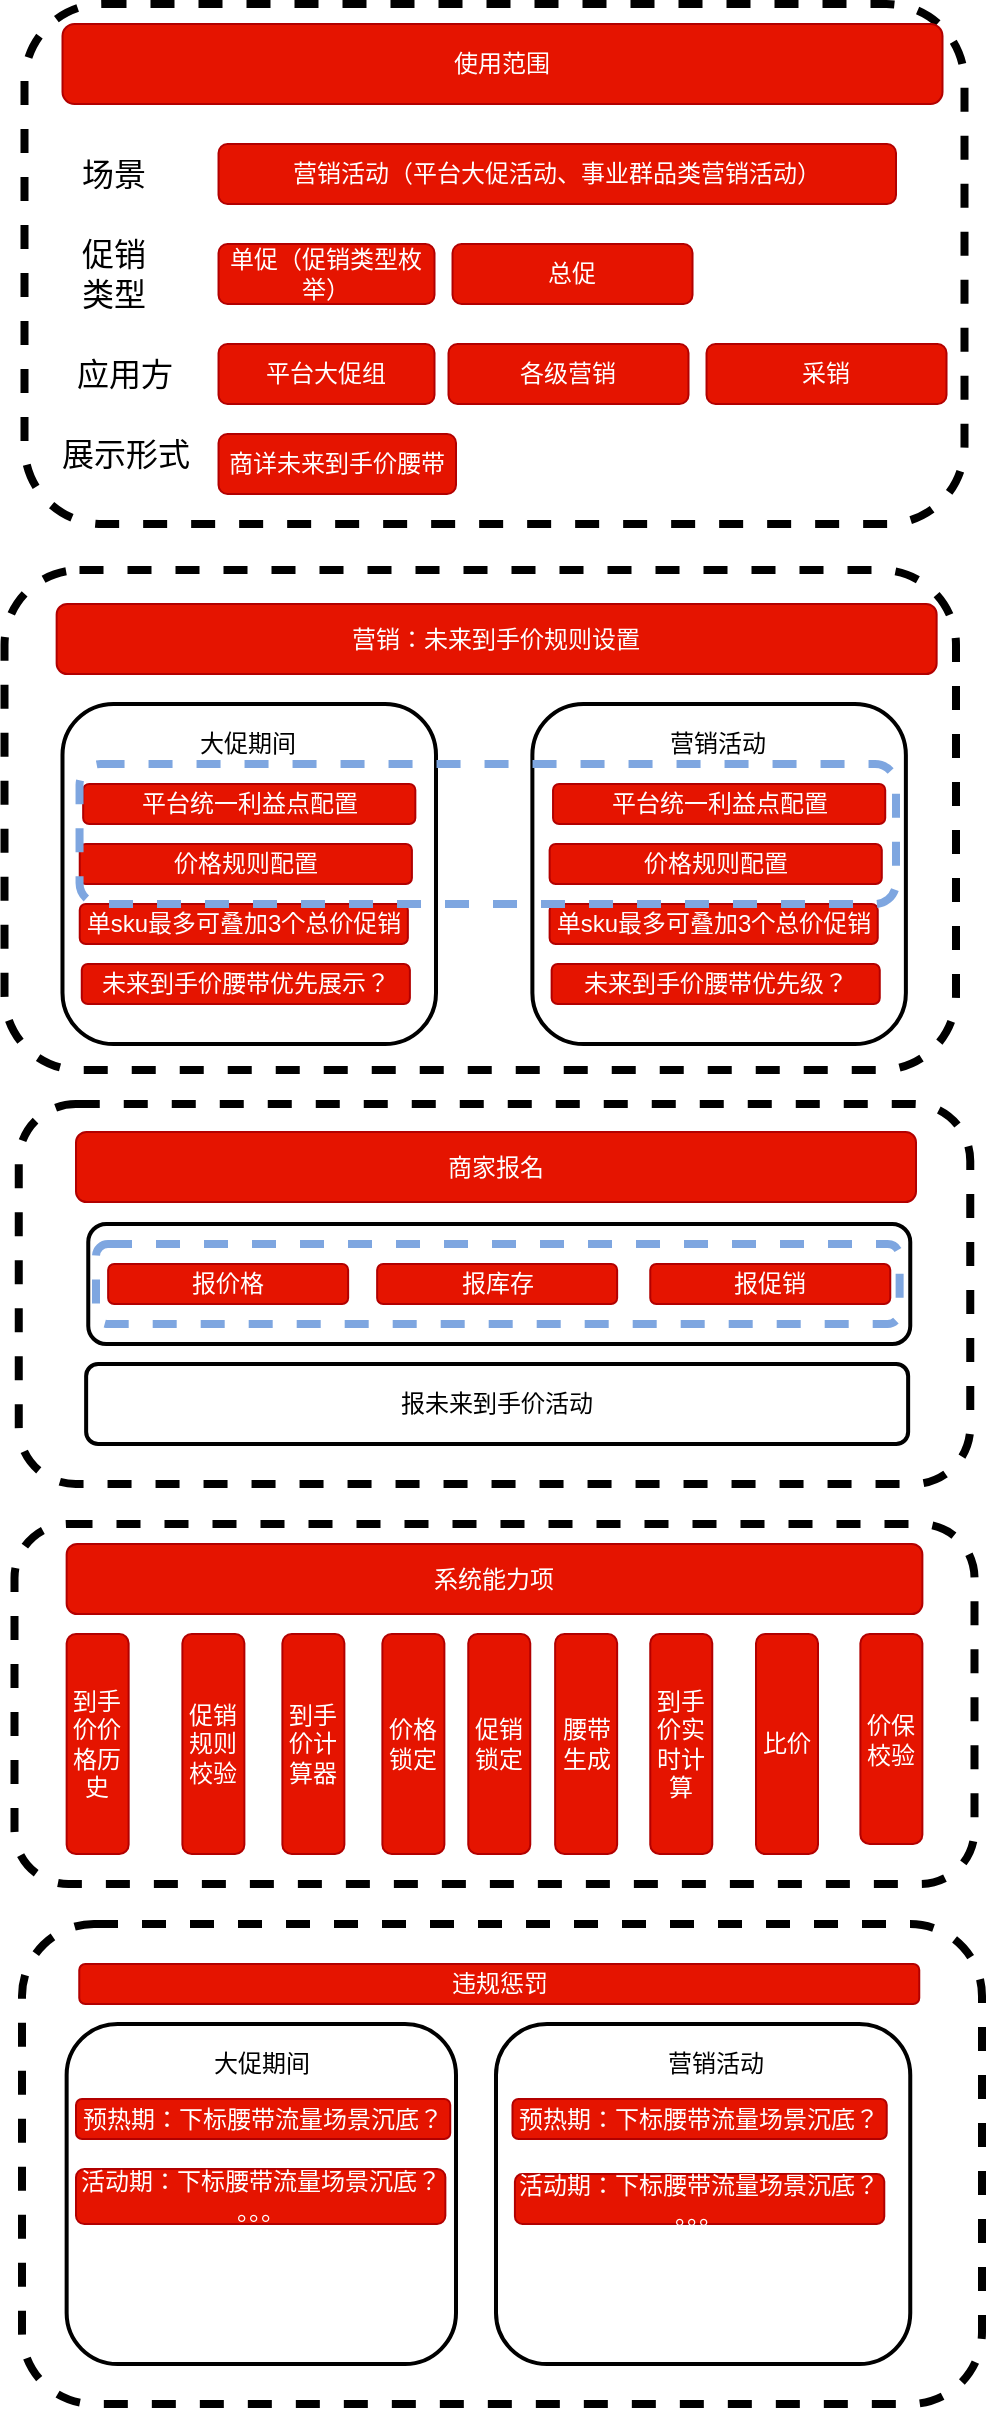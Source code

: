 <mxfile version="14.4.7" type="github">
  <diagram id="3TG3PWvO12CCkWI3tpkz" name="第 1 页">
    <mxGraphModel dx="535" dy="757" grid="1" gridSize="10" guides="1" tooltips="1" connect="1" arrows="1" fold="1" page="1" pageScale="1" pageWidth="827" pageHeight="1169" math="0" shadow="0">
      <root>
        <mxCell id="0" />
        <mxCell id="1" parent="0" />
        <mxCell id="nwXhbX-o7swwx8_nz2Ns-1" value="" style="rounded=1;whiteSpace=wrap;html=1;dashed=1;strokeWidth=4;" vertex="1" parent="1">
          <mxGeometry x="174.25" y="20" width="470" height="260" as="geometry" />
        </mxCell>
        <mxCell id="nwXhbX-o7swwx8_nz2Ns-2" value="&lt;span style=&quot;color: rgba(0 , 0 , 0 , 0) ; font-family: monospace ; font-size: 0px&quot;&gt;%3CmxGraphModel%3E%3Croot%3E%3CmxCell%20id%3D%220%22%2F%3E%3CmxCell%20id%3D%221%22%20parent%3D%220%22%2F%3E%3CmxCell%20id%3D%222%22%20value%3D%22%E5%88%B0%E6%89%8B%E4%BB%B7%E4%BB%B7%E6%A0%BC%E5%8E%86%E5%8F%B2%22%20style%3D%22rounded%3D1%3BwhiteSpace%3Dwrap%3Bhtml%3D1%3B%22%20vertex%3D%221%22%20parent%3D%221%22%3E%3CmxGeometry%20x%3D%22192.13%22%20y%3D%22585%22%20width%3D%2231%22%20height%3D%22110%22%20as%3D%22geometry%22%2F%3E%3C%2FmxCell%3E%3C%2Froot%3E%3C%2FmxGraphModel%3E&lt;/span&gt;" style="rounded=1;whiteSpace=wrap;html=1;dashed=1;strokeWidth=4;" vertex="1" parent="1">
          <mxGeometry x="169.25" y="780" width="480" height="180" as="geometry" />
        </mxCell>
        <mxCell id="nwXhbX-o7swwx8_nz2Ns-3" value="" style="rounded=1;whiteSpace=wrap;html=1;dashed=1;strokeWidth=4;" vertex="1" parent="1">
          <mxGeometry x="171.38" y="570" width="475.75" height="190" as="geometry" />
        </mxCell>
        <mxCell id="nwXhbX-o7swwx8_nz2Ns-4" value="系统能力项" style="rounded=1;whiteSpace=wrap;html=1;fillColor=#e51400;strokeColor=#B20000;fontColor=#ffffff;" vertex="1" parent="1">
          <mxGeometry x="195.32" y="790" width="427.87" height="35" as="geometry" />
        </mxCell>
        <mxCell id="nwXhbX-o7swwx8_nz2Ns-5" value="使用范围" style="rounded=1;whiteSpace=wrap;html=1;fillColor=#e51400;strokeColor=#B20000;fontColor=#ffffff;" vertex="1" parent="1">
          <mxGeometry x="193.25" y="30" width="440" height="40" as="geometry" />
        </mxCell>
        <mxCell id="nwXhbX-o7swwx8_nz2Ns-6" value="商家报名" style="rounded=1;whiteSpace=wrap;html=1;fillColor=#e51400;strokeColor=#B20000;fontColor=#ffffff;" vertex="1" parent="1">
          <mxGeometry x="200" y="584" width="420" height="35" as="geometry" />
        </mxCell>
        <mxCell id="nwXhbX-o7swwx8_nz2Ns-13" value="&lt;span&gt;各级营销&lt;/span&gt;" style="rounded=1;whiteSpace=wrap;html=1;fillColor=#e51400;strokeColor=#B20000;fontColor=#ffffff;" vertex="1" parent="1">
          <mxGeometry x="386.25" y="190" width="120" height="30" as="geometry" />
        </mxCell>
        <mxCell id="nwXhbX-o7swwx8_nz2Ns-15" value="采销" style="rounded=1;whiteSpace=wrap;html=1;fillColor=#e51400;strokeColor=#B20000;fontColor=#ffffff;" vertex="1" parent="1">
          <mxGeometry x="515.26" y="190" width="120" height="30" as="geometry" />
        </mxCell>
        <mxCell id="nwXhbX-o7swwx8_nz2Ns-17" value="&lt;font color=&quot;#ffffff&quot;&gt;大促期间&lt;/font&gt;" style="text;html=1;align=center;verticalAlign=middle;whiteSpace=wrap;rounded=0;" vertex="1" parent="1">
          <mxGeometry x="300.25" y="95" width="50" height="20" as="geometry" />
        </mxCell>
        <mxCell id="nwXhbX-o7swwx8_nz2Ns-18" value="单促（促销类型枚举）" style="rounded=1;whiteSpace=wrap;html=1;fillColor=#e51400;strokeColor=#B20000;fontColor=#ffffff;" vertex="1" parent="1">
          <mxGeometry x="271.26" y="140" width="107.99" height="30" as="geometry" />
        </mxCell>
        <mxCell id="nwXhbX-o7swwx8_nz2Ns-19" value="总促" style="rounded=1;whiteSpace=wrap;html=1;fillColor=#e51400;strokeColor=#B20000;fontColor=#ffffff;" vertex="1" parent="1">
          <mxGeometry x="388.26" y="140" width="120" height="30" as="geometry" />
        </mxCell>
        <mxCell id="nwXhbX-o7swwx8_nz2Ns-22" value="" style="rounded=1;whiteSpace=wrap;html=1;strokeWidth=2;" vertex="1" parent="1">
          <mxGeometry x="206.13" y="630" width="411" height="60" as="geometry" />
        </mxCell>
        <mxCell id="nwXhbX-o7swwx8_nz2Ns-27" value="报价格" style="rounded=1;whiteSpace=wrap;html=1;fillColor=#e51400;strokeColor=#B20000;fontColor=#ffffff;" vertex="1" parent="1">
          <mxGeometry x="216.07" y="650" width="120" height="20" as="geometry" />
        </mxCell>
        <mxCell id="nwXhbX-o7swwx8_nz2Ns-28" value="报库存" style="rounded=1;whiteSpace=wrap;html=1;fillColor=#e51400;strokeColor=#B20000;fontColor=#ffffff;" vertex="1" parent="1">
          <mxGeometry x="350.57" y="650" width="120" height="20" as="geometry" />
        </mxCell>
        <mxCell id="nwXhbX-o7swwx8_nz2Ns-30" value="报促销" style="rounded=1;whiteSpace=wrap;html=1;fillColor=#e51400;strokeColor=#B20000;fontColor=#ffffff;" vertex="1" parent="1">
          <mxGeometry x="487.13" y="650" width="120" height="20" as="geometry" />
        </mxCell>
        <mxCell id="nwXhbX-o7swwx8_nz2Ns-32" value="到手价价格历史" style="rounded=1;whiteSpace=wrap;html=1;fillColor=#e51400;strokeColor=#B20000;fontColor=#ffffff;" vertex="1" parent="1">
          <mxGeometry x="195.32" y="835" width="31" height="110" as="geometry" />
        </mxCell>
        <mxCell id="nwXhbX-o7swwx8_nz2Ns-33" value="促销规则校验" style="rounded=1;whiteSpace=wrap;html=1;fillColor=#e51400;strokeColor=#B20000;fontColor=#ffffff;" vertex="1" parent="1">
          <mxGeometry x="253.19" y="835" width="31" height="110" as="geometry" />
        </mxCell>
        <mxCell id="nwXhbX-o7swwx8_nz2Ns-34" value="到手价计算器" style="rounded=1;whiteSpace=wrap;html=1;fillColor=#e51400;strokeColor=#B20000;fontColor=#ffffff;" vertex="1" parent="1">
          <mxGeometry x="303.19" y="835" width="31" height="110" as="geometry" />
        </mxCell>
        <mxCell id="nwXhbX-o7swwx8_nz2Ns-35" value="价格锁定" style="rounded=1;whiteSpace=wrap;html=1;fillColor=#e51400;strokeColor=#B20000;fontColor=#ffffff;" vertex="1" parent="1">
          <mxGeometry x="353.19" y="835" width="31" height="110" as="geometry" />
        </mxCell>
        <mxCell id="nwXhbX-o7swwx8_nz2Ns-36" value="腰带生成" style="rounded=1;whiteSpace=wrap;html=1;fillColor=#e51400;strokeColor=#B20000;fontColor=#ffffff;" vertex="1" parent="1">
          <mxGeometry x="439.57" y="835" width="31" height="110" as="geometry" />
        </mxCell>
        <mxCell id="nwXhbX-o7swwx8_nz2Ns-37" value="比价" style="rounded=1;whiteSpace=wrap;html=1;fillColor=#e51400;strokeColor=#B20000;fontColor=#ffffff;" vertex="1" parent="1">
          <mxGeometry x="540" y="835" width="31" height="110" as="geometry" />
        </mxCell>
        <mxCell id="nwXhbX-o7swwx8_nz2Ns-38" value="到手价实时计算" style="rounded=1;whiteSpace=wrap;html=1;fillColor=#e51400;strokeColor=#B20000;fontColor=#ffffff;" vertex="1" parent="1">
          <mxGeometry x="487.13" y="835" width="31" height="110" as="geometry" />
        </mxCell>
        <mxCell id="nwXhbX-o7swwx8_nz2Ns-39" value="价保校验" style="rounded=1;whiteSpace=wrap;html=1;fillColor=#e51400;strokeColor=#B20000;fontColor=#ffffff;" vertex="1" parent="1">
          <mxGeometry x="592.19" y="835" width="31" height="105" as="geometry" />
        </mxCell>
        <mxCell id="nwXhbX-o7swwx8_nz2Ns-48" value="&lt;font style=&quot;font-size: 16px&quot;&gt;场景&lt;/font&gt;" style="text;html=1;strokeColor=none;fillColor=none;align=center;verticalAlign=middle;whiteSpace=wrap;rounded=0;" vertex="1" parent="1">
          <mxGeometry x="199.32" y="95" width="40" height="20" as="geometry" />
        </mxCell>
        <mxCell id="nwXhbX-o7swwx8_nz2Ns-50" value="&lt;font style=&quot;font-size: 16px&quot;&gt;促销类型&lt;/font&gt;" style="text;html=1;strokeColor=none;fillColor=none;align=center;verticalAlign=middle;whiteSpace=wrap;rounded=0;" vertex="1" parent="1">
          <mxGeometry x="199.32" y="145" width="40" height="20" as="geometry" />
        </mxCell>
        <mxCell id="nwXhbX-o7swwx8_nz2Ns-52" value="&lt;font style=&quot;font-size: 16px&quot;&gt;应用方&lt;/font&gt;" style="text;html=1;strokeColor=none;fillColor=none;align=center;verticalAlign=middle;whiteSpace=wrap;rounded=0;" vertex="1" parent="1">
          <mxGeometry x="199.32" y="195" width="50.68" height="20" as="geometry" />
        </mxCell>
        <mxCell id="nwXhbX-o7swwx8_nz2Ns-55" value="平台大促组" style="rounded=1;whiteSpace=wrap;html=1;fillColor=#e51400;strokeColor=#B20000;fontColor=#ffffff;" vertex="1" parent="1">
          <mxGeometry x="271.26" y="190" width="107.99" height="30" as="geometry" />
        </mxCell>
        <mxCell id="nwXhbX-o7swwx8_nz2Ns-56" value="&lt;font style=&quot;font-size: 16px&quot;&gt;展示形式&lt;/font&gt;" style="text;html=1;strokeColor=none;fillColor=none;align=center;verticalAlign=middle;whiteSpace=wrap;rounded=0;" vertex="1" parent="1">
          <mxGeometry x="189.69" y="235" width="69.93" height="20" as="geometry" />
        </mxCell>
        <mxCell id="nwXhbX-o7swwx8_nz2Ns-58" value="商详未来到手价腰带" style="rounded=1;whiteSpace=wrap;html=1;fillColor=#e51400;strokeColor=#B20000;fontColor=#ffffff;" vertex="1" parent="1">
          <mxGeometry x="271.26" y="235" width="118.74" height="30" as="geometry" />
        </mxCell>
        <mxCell id="nwXhbX-o7swwx8_nz2Ns-59" value="营销活动（平台大促活动、事业群品类营销活动）" style="rounded=1;whiteSpace=wrap;html=1;fillColor=#e51400;strokeColor=#B20000;fontColor=#ffffff;" vertex="1" parent="1">
          <mxGeometry x="271.26" y="90" width="338.74" height="30" as="geometry" />
        </mxCell>
        <mxCell id="nwXhbX-o7swwx8_nz2Ns-62" value="报未来到手价活动" style="rounded=1;whiteSpace=wrap;html=1;strokeWidth=2;" vertex="1" parent="1">
          <mxGeometry x="205.07" y="700" width="411" height="40" as="geometry" />
        </mxCell>
        <mxCell id="nwXhbX-o7swwx8_nz2Ns-63" value="" style="rounded=1;whiteSpace=wrap;html=1;dashed=1;strokeWidth=4;" vertex="1" parent="1">
          <mxGeometry x="164.25" y="303" width="475.75" height="250" as="geometry" />
        </mxCell>
        <mxCell id="nwXhbX-o7swwx8_nz2Ns-64" value="营销：未来到手价规则设置" style="rounded=1;whiteSpace=wrap;html=1;fillColor=#e51400;strokeColor=#B20000;fontColor=#ffffff;" vertex="1" parent="1">
          <mxGeometry x="190.32" y="320" width="440" height="35" as="geometry" />
        </mxCell>
        <mxCell id="nwXhbX-o7swwx8_nz2Ns-65" value="" style="rounded=1;whiteSpace=wrap;html=1;strokeWidth=2;" vertex="1" parent="1">
          <mxGeometry x="193.25" y="370" width="186.75" height="170" as="geometry" />
        </mxCell>
        <mxCell id="nwXhbX-o7swwx8_nz2Ns-68" value="大促期间" style="text;html=1;strokeColor=none;fillColor=none;align=center;verticalAlign=middle;whiteSpace=wrap;rounded=0;" vertex="1" parent="1">
          <mxGeometry x="248.19" y="380" width="75.5" height="20" as="geometry" />
        </mxCell>
        <mxCell id="nwXhbX-o7swwx8_nz2Ns-70" value="平台统一利益点配置" style="rounded=1;whiteSpace=wrap;html=1;fillColor=#e51400;strokeColor=#B20000;fontColor=#ffffff;" vertex="1" parent="1">
          <mxGeometry x="203.58" y="410" width="166.09" height="20" as="geometry" />
        </mxCell>
        <mxCell id="nwXhbX-o7swwx8_nz2Ns-71" value="单sku最多可叠加3个总价促销" style="rounded=1;whiteSpace=wrap;html=1;fillColor=#e51400;strokeColor=#B20000;fontColor=#ffffff;" vertex="1" parent="1">
          <mxGeometry x="201.87" y="470" width="164.06" height="20" as="geometry" />
        </mxCell>
        <mxCell id="nwXhbX-o7swwx8_nz2Ns-72" value="未来到手价腰带优先展示？" style="rounded=1;whiteSpace=wrap;html=1;fillColor=#e51400;strokeColor=#B20000;fontColor=#ffffff;" vertex="1" parent="1">
          <mxGeometry x="202.88" y="500" width="164.06" height="20" as="geometry" />
        </mxCell>
        <mxCell id="nwXhbX-o7swwx8_nz2Ns-77" value="价格规则配置" style="rounded=1;whiteSpace=wrap;html=1;fillColor=#e51400;strokeColor=#B20000;fontColor=#ffffff;" vertex="1" parent="1">
          <mxGeometry x="201.87" y="440" width="166.09" height="20" as="geometry" />
        </mxCell>
        <mxCell id="nwXhbX-o7swwx8_nz2Ns-78" value="" style="rounded=1;whiteSpace=wrap;html=1;strokeWidth=2;" vertex="1" parent="1">
          <mxGeometry x="428.19" y="370" width="186.75" height="170" as="geometry" />
        </mxCell>
        <mxCell id="nwXhbX-o7swwx8_nz2Ns-79" value="营销活动" style="text;html=1;strokeColor=none;fillColor=none;align=center;verticalAlign=middle;whiteSpace=wrap;rounded=0;" vertex="1" parent="1">
          <mxGeometry x="483.13" y="380" width="75.5" height="20" as="geometry" />
        </mxCell>
        <mxCell id="nwXhbX-o7swwx8_nz2Ns-80" value="平台统一利益点配置" style="rounded=1;whiteSpace=wrap;html=1;fillColor=#e51400;strokeColor=#B20000;fontColor=#ffffff;" vertex="1" parent="1">
          <mxGeometry x="438.52" y="410" width="166.09" height="20" as="geometry" />
        </mxCell>
        <mxCell id="nwXhbX-o7swwx8_nz2Ns-81" value="单sku最多可叠加3个总价促销" style="rounded=1;whiteSpace=wrap;html=1;fillColor=#e51400;strokeColor=#B20000;fontColor=#ffffff;" vertex="1" parent="1">
          <mxGeometry x="436.81" y="470" width="164.06" height="20" as="geometry" />
        </mxCell>
        <mxCell id="nwXhbX-o7swwx8_nz2Ns-82" value="未来到手价腰带优先级？" style="rounded=1;whiteSpace=wrap;html=1;fillColor=#e51400;strokeColor=#B20000;fontColor=#ffffff;" vertex="1" parent="1">
          <mxGeometry x="437.82" y="500" width="164.06" height="20" as="geometry" />
        </mxCell>
        <mxCell id="nwXhbX-o7swwx8_nz2Ns-83" value="价格规则配置" style="rounded=1;whiteSpace=wrap;html=1;fillColor=#e51400;strokeColor=#B20000;fontColor=#ffffff;" vertex="1" parent="1">
          <mxGeometry x="436.81" y="440" width="166.09" height="20" as="geometry" />
        </mxCell>
        <mxCell id="nwXhbX-o7swwx8_nz2Ns-84" value="" style="rounded=1;whiteSpace=wrap;html=1;dashed=1;strokeWidth=4;fontColor=#ffffff;fillColor=none;strokeColor=#7EA6E0;" vertex="1" parent="1">
          <mxGeometry x="201.77" y="400" width="408.23" height="70" as="geometry" />
        </mxCell>
        <mxCell id="nwXhbX-o7swwx8_nz2Ns-86" value="" style="rounded=1;whiteSpace=wrap;html=1;dashed=1;strokeWidth=4;fontColor=#ffffff;fillColor=none;strokeColor=#7EA6E0;" vertex="1" parent="1">
          <mxGeometry x="210" y="640" width="401.81" height="40" as="geometry" />
        </mxCell>
        <mxCell id="nwXhbX-o7swwx8_nz2Ns-87" value="促销锁定" style="rounded=1;whiteSpace=wrap;html=1;fillColor=#e51400;strokeColor=#B20000;fontColor=#ffffff;" vertex="1" parent="1">
          <mxGeometry x="396.13" y="835" width="31" height="110" as="geometry" />
        </mxCell>
        <mxCell id="nwXhbX-o7swwx8_nz2Ns-88" value="&lt;span style=&quot;color: rgba(0 , 0 , 0 , 0) ; font-family: monospace ; font-size: 0px&quot;&gt;%3CmxGraphModel%3E%3Croot%3E%3CmxCell%20id%3D%220%22%2F%3E%3CmxCell%20id%3D%221%22%20parent%3D%220%22%2F%3E%3CmxCell%20id%3D%222%22%20value%3D%22%E5%88%B0%E6%89%8B%E4%BB%B7%E4%BB%B7%E6%A0%BC%E5%8E%86%E5%8F%B2%22%20style%3D%22rounded%3D1%3BwhiteSpace%3Dwrap%3Bhtml%3D1%3B%22%20vertex%3D%221%22%20parent%3D%221%22%3E%3CmxGeometry%20x%3D%22192.13%22%20y%3D%22585%22%20width%3D%2231%22%20height%3D%22110%22%20as%3D%22geometry%22%2F%3E%3C%2FmxCell%3E%3C%2Froot%3E%3C%2FmxGraphModel%3E&lt;/span&gt;" style="rounded=1;whiteSpace=wrap;html=1;dashed=1;strokeWidth=4;" vertex="1" parent="1">
          <mxGeometry x="173" y="980" width="480" height="240" as="geometry" />
        </mxCell>
        <mxCell id="nwXhbX-o7swwx8_nz2Ns-89" value="违规惩罚" style="rounded=1;whiteSpace=wrap;html=1;fillColor=#e51400;strokeColor=#B20000;fontColor=#ffffff;" vertex="1" parent="1">
          <mxGeometry x="201.63" y="1000" width="420" height="20" as="geometry" />
        </mxCell>
        <mxCell id="nwXhbX-o7swwx8_nz2Ns-91" value="" style="rounded=1;whiteSpace=wrap;html=1;strokeWidth=2;" vertex="1" parent="1">
          <mxGeometry x="195.32" y="1030" width="194.68" height="170" as="geometry" />
        </mxCell>
        <mxCell id="nwXhbX-o7swwx8_nz2Ns-92" value="" style="rounded=1;whiteSpace=wrap;html=1;strokeWidth=2;" vertex="1" parent="1">
          <mxGeometry x="410" y="1030" width="207.13" height="170" as="geometry" />
        </mxCell>
        <mxCell id="nwXhbX-o7swwx8_nz2Ns-93" value="大促期间" style="text;html=1;strokeColor=none;fillColor=none;align=center;verticalAlign=middle;whiteSpace=wrap;rounded=0;" vertex="1" parent="1">
          <mxGeometry x="255.27" y="1040" width="75.5" height="20" as="geometry" />
        </mxCell>
        <mxCell id="nwXhbX-o7swwx8_nz2Ns-94" value="营销活动" style="text;html=1;strokeColor=none;fillColor=none;align=center;verticalAlign=middle;whiteSpace=wrap;rounded=0;" vertex="1" parent="1">
          <mxGeometry x="482.1" y="1040" width="75.5" height="20" as="geometry" />
        </mxCell>
        <mxCell id="nwXhbX-o7swwx8_nz2Ns-95" value="预热期：下标腰带流量场景沉底？" style="rounded=1;whiteSpace=wrap;html=1;fillColor=#e51400;strokeColor=#B20000;fontColor=#ffffff;" vertex="1" parent="1">
          <mxGeometry x="200" y="1067.5" width="187.12" height="20" as="geometry" />
        </mxCell>
        <mxCell id="nwXhbX-o7swwx8_nz2Ns-96" value="活动期：下标腰带流量场景沉底？&lt;br&gt;。。。" style="rounded=1;whiteSpace=wrap;html=1;fillColor=#e51400;strokeColor=#B20000;fontColor=#ffffff;" vertex="1" parent="1">
          <mxGeometry x="200" y="1102.5" width="184.68" height="27.5" as="geometry" />
        </mxCell>
        <mxCell id="nwXhbX-o7swwx8_nz2Ns-97" value="预热期：下标腰带流量场景沉底？" style="rounded=1;whiteSpace=wrap;html=1;fillColor=#e51400;strokeColor=#B20000;fontColor=#ffffff;" vertex="1" parent="1">
          <mxGeometry x="418.24" y="1067.5" width="187.12" height="20" as="geometry" />
        </mxCell>
        <mxCell id="nwXhbX-o7swwx8_nz2Ns-98" value="活动期：下标腰带流量场景沉底？&lt;br&gt;。。。" style="rounded=1;whiteSpace=wrap;html=1;fillColor=#e51400;strokeColor=#B20000;fontColor=#ffffff;" vertex="1" parent="1">
          <mxGeometry x="419.46" y="1105" width="184.68" height="25" as="geometry" />
        </mxCell>
      </root>
    </mxGraphModel>
  </diagram>
</mxfile>
